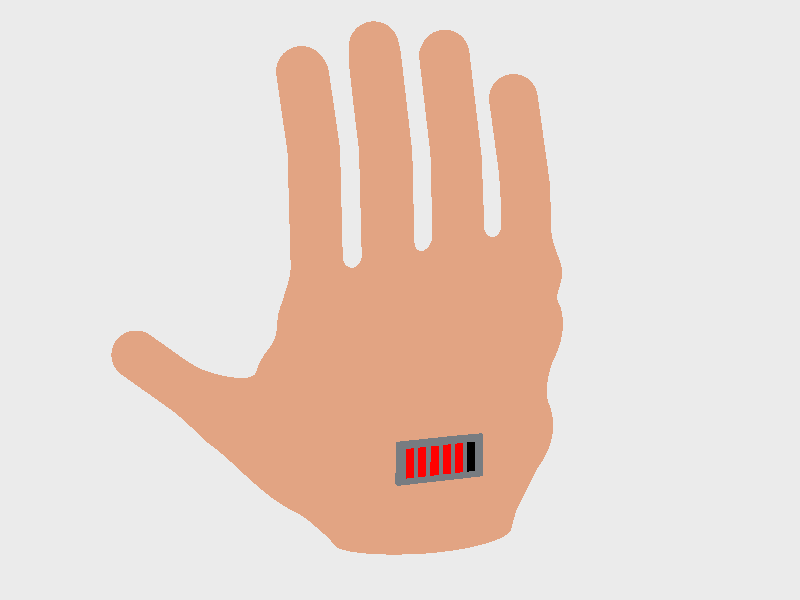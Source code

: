 #declare Temp_Vers = version;#version 3.1;#declare TestRender = 1;/* */#if (TestRender)#include "colors.inc"#include "metals.inc"camera {	angle 20	location<-2,2,-10>	look_at<0,-0.2,0>}light_source { <10, 20, -10> color White }global_settings {	assumed_gamma 1.8	ambient_light rgb<1, 1, 1>}background { Gray90 }#end#local T_Cestus_leather = texture {	pigment { Tan }	finish {		specular 0.1		roughness 0.02	}}#declare Cestus = merge {	intersection {		blob {			threshold .65			cylinder { <-.01,-1.13,0>, <-.01,-1.18,0>,.43 1 scale <1.4, 1.2, 0.95> }			sphere   { <-.01,-1.13,0>, -0.2, 1 scale <1.4, 1.2, 0.95> }			cylinder { <-.16,-1.13,0>, <-.16,-1.18,0>,.43 1 scale <1.4, 1.2, 0.95> }			sphere   { <-.16,-1.13,-.05>, -0.3, 1 scale <1.4, 1.2, 0.95> }			sphere   { <-.23,-.32,0>,.43, 1 scale <1.95,1.05,.8> }   //palm			sphere   { <+.12,-.41,0>,.43, 1 scale <1.95,1.075,.8> }  //palm			sphere   { <-.23,-.63,0>, .45, .75 scale <1.78, 1.3,1> } //midhand			sphere   { <+.19,-.63,0>, .45, .75 scale <1.78, 1.3,1> } //midhand			sphere   { <-.22,-.73,0>, .45, .85 scale <1.4, 1.25,1> } //heel			sphere   { <+.19,-.73,0>, .45, .85 scale <1.4, 1.25,1> } //heel			cylinder { <-.65,-.28,0>, <-.65,.28,-.05>, .26, 1 }    //lower pinky			cylinder { <-.65,.28,-.05>, <-.65, .68,-.2>, .26, 1 }  //upper pinky			cylinder { <-.3,-.28,0>, <-.3,.44,-.05>, .26, 1 }      //lower ring			cylinder { <-.3,.44,-.05>, <-.3, .9,-.2>, .26, 1 }     //upper ring			cylinder { <.05,-.28,0>, <.05, .49,-.05>, .26, 1 }     //lower middle			cylinder { <.05,.49,-.05>, <.05, .95,-.2>, .26, 1 }    //upper middle			cylinder { <.4,-.4,0>, <.4, .512, -.05>, .26, 1 }      //lower index			cylinder { <.4,.512,-.05>, <.4, .85, -.2>, .26, 1 }    //upper index			cylinder { <.41, -.95,0>, <.85, -.68, -.05>, .25, 1 }  //lower thumb			cylinder { <.85,-.68,-.05>, <1.2, -.4, -.2>, .25, 1 }  //upper thumb			sphere { <-.65,.28,-.05>, .26, -1 } //counteract pinky knuckle bulge			sphere { <-.65,-.28,0>, .26, -1 }   //counteract pinky palm bulge			sphere { <-.3,.44,-.05>, .26, -1 }  //counteract ring knuckle bulge			sphere { <-.3,-.28,0>, .26, -1 }    //counteract ring palm bulge			sphere { <.05,.49,-.05>, .26, -1 }  //counteract middle knuckle bulge			sphere { <.05,-.28,0>, .26, -1 }    //counteract middle palm bulge			sphere { <.4,.512,-.05>, .26, -1 }  //counteract index knuckle bulge			sphere { <.4,-.4,0>, .26, -1 }      //counteract index palm bulge			sphere { <.85,-.68,-.05>, .25, -1 } //counteract thumb knuckle bulge			sphere { <.41,-.7,0>, .25, -.89 }   //counteract thumb heel bulge  			texture { T_Cestus_leather }		}		box { <-10, -1.35, -10>, <10, 10, 10> }	}	// control box	merge {		box { <-0.3, -1, 0>, <0.12, -0.8, 0.28> texture { T_Chrome_2A } }		box { <-0.26, -0.97, 0.27>, <-0.22, -0.83, 0.2801> pigment { Black } }		box { <-0.20, -0.97, 0.27>, <-0.16, -0.83, 0.2801> pigment { Red } }		box { <-0.14, -0.97, 0.27>, <-0.10, -0.83, 0.2801> pigment { Red } }		box { <-0.08, -0.97, 0.27>, <-0.04, -0.83, 0.2801> pigment { Red } }		box { <-0.02, -0.97, 0.27>, < 0.02, -0.83, 0.2801> pigment { Red } }		box { < 0.04, -0.97, 0.27>, < 0.08, -0.83, 0.2801> pigment { Red } }	}}#if (TestRender)object { Cestus	rotate y*170}#end#version Temp_Vers;